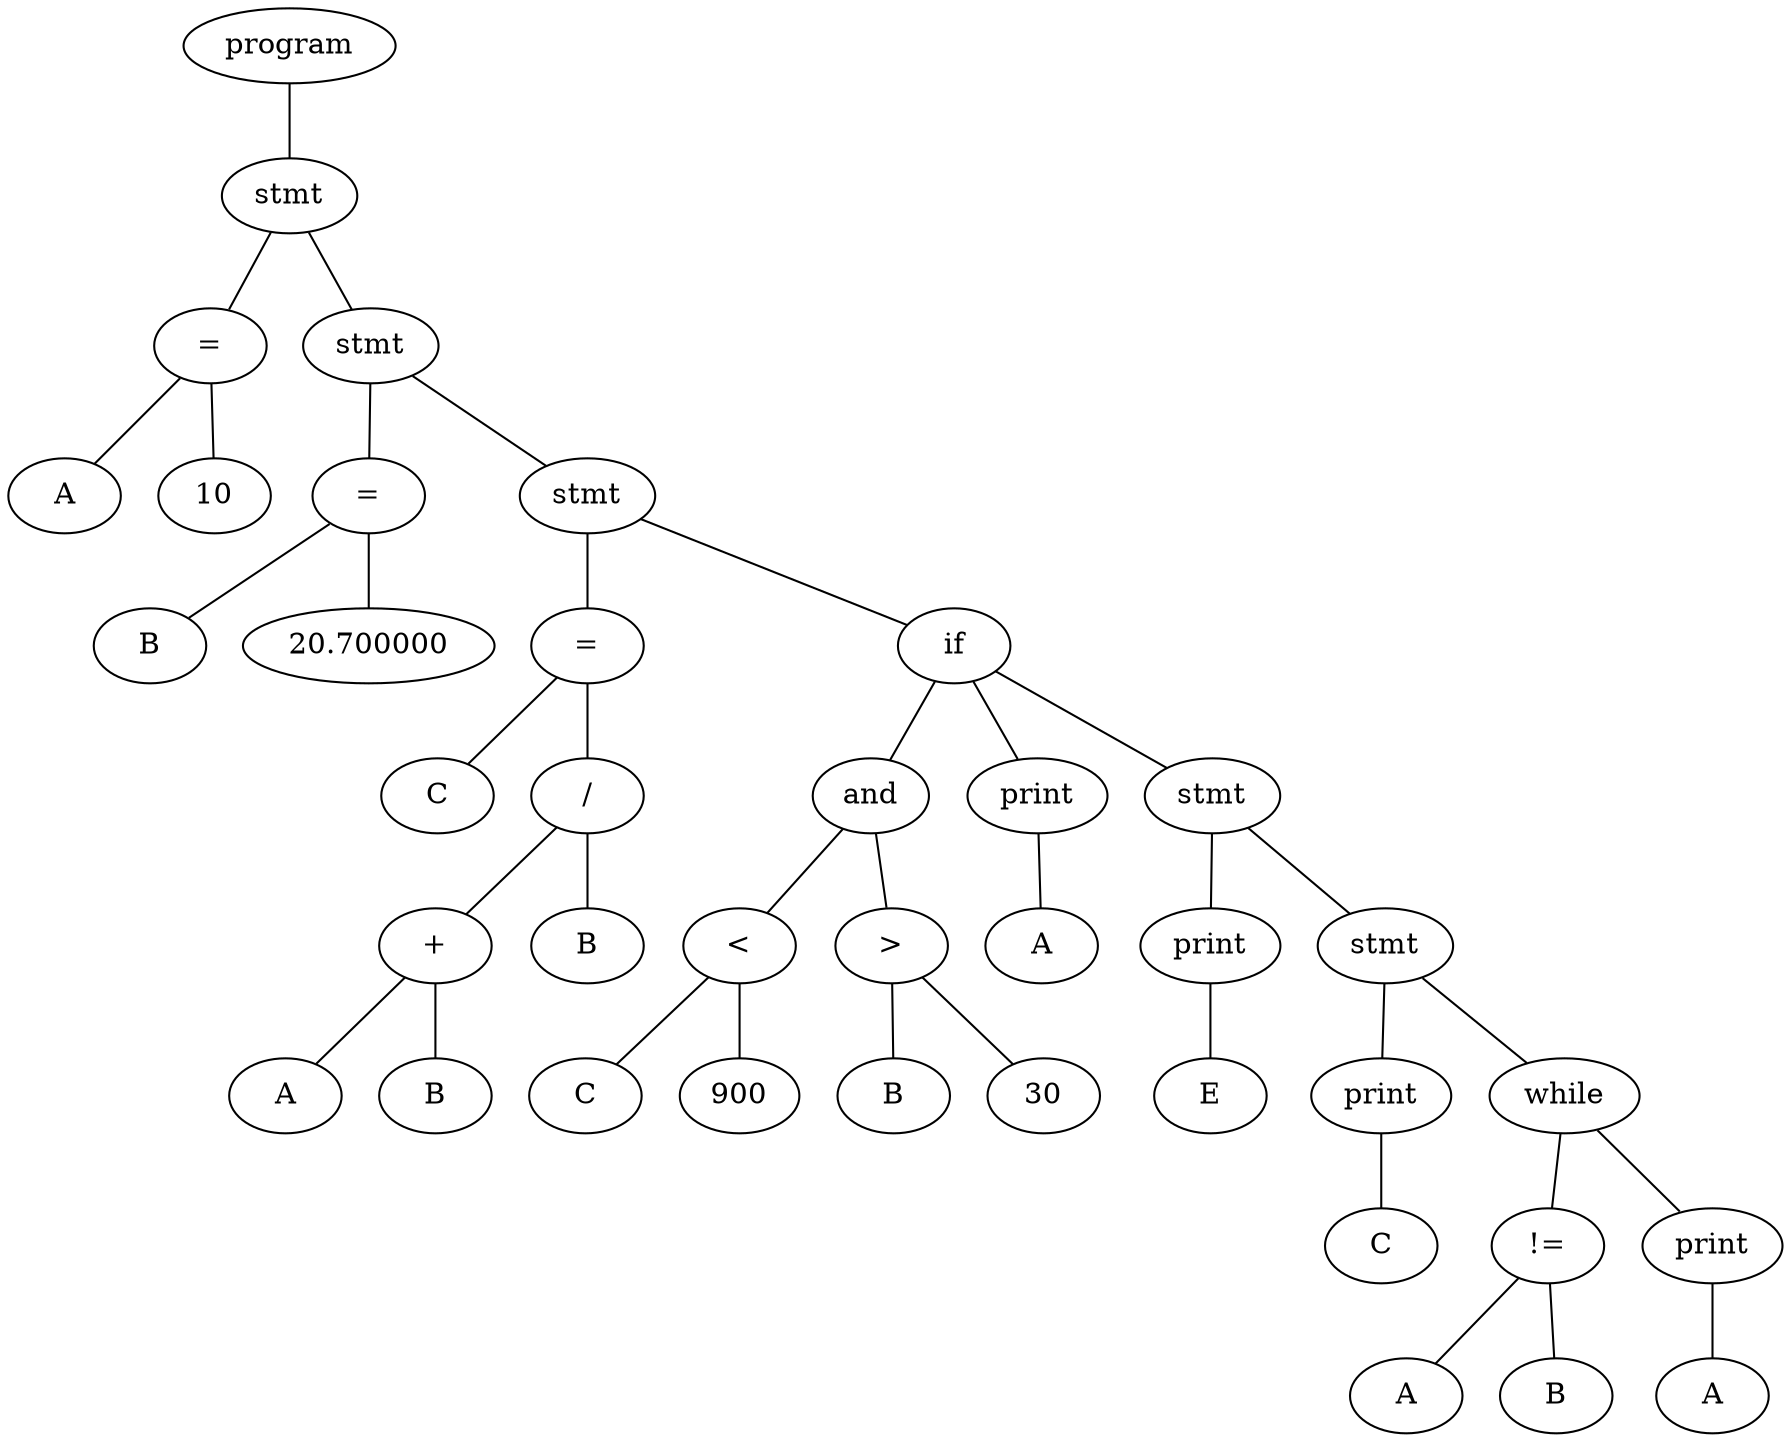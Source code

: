 graph G {
    N38[label="program"];
    N37[label="stmt"];
    N1[label="="];
    N2[label="A"];
    N1 -- N2;
    N0[label="10"];
    N1 -- N0;
    N37 -- N1;
    N36[label="stmt"];
    N4[label="="];
    N5[label="B"];
    N4 -- N5;
    N3[label="20.700000"];
    N4 -- N3;
    N36 -- N4;
    N35[label="stmt"];
    N11[label="="];
    N12[label="C"];
    N11 -- N12;
    N10[label="/"];
    N8[label="+"];
    N6[label="A"];
    N8 -- N6;
    N7[label="B"];
    N8 -- N7;
    N10 -- N8;
    N9[label="B"];
    N10 -- N9;
    N11 -- N10;
    N35 -- N11;
    N34[label="if"];
    N19[label="and"];
    N15[label="<"];
    N13[label="C"];
    N15 -- N13;
    N14[label="900"];
    N15 -- N14;
    N19 -- N15;
    N18[label=">"];
    N16[label="B"];
    N18 -- N16;
    N17[label="30"];
    N18 -- N17;
    N19 -- N18;
    N34 -- N19;
    N21[label="print"];
    N20[label="A"];
    N21 -- N20;
    N34 -- N21;
    N33[label="stmt"];
    N23[label="print"];
    N22[label="E"];
    N23 -- N22;
    N33 -- N23;
    N32[label="stmt"];
    N25[label="print"];
    N24[label="C"];
    N25 -- N24;
    N32 -- N25;
    N31[label="while"];
    N28[label="!="];
    N26[label="A"];
    N28 -- N26;
    N27[label="B"];
    N28 -- N27;
    N31 -- N28;
    N30[label="print"];
    N29[label="A"];
    N30 -- N29;
    N31 -- N30;
    N32 -- N31;
    N33 -- N32;
    N34 -- N33;
    N35 -- N34;
    N36 -- N35;
    N37 -- N36;
    N38 -- N37;
}